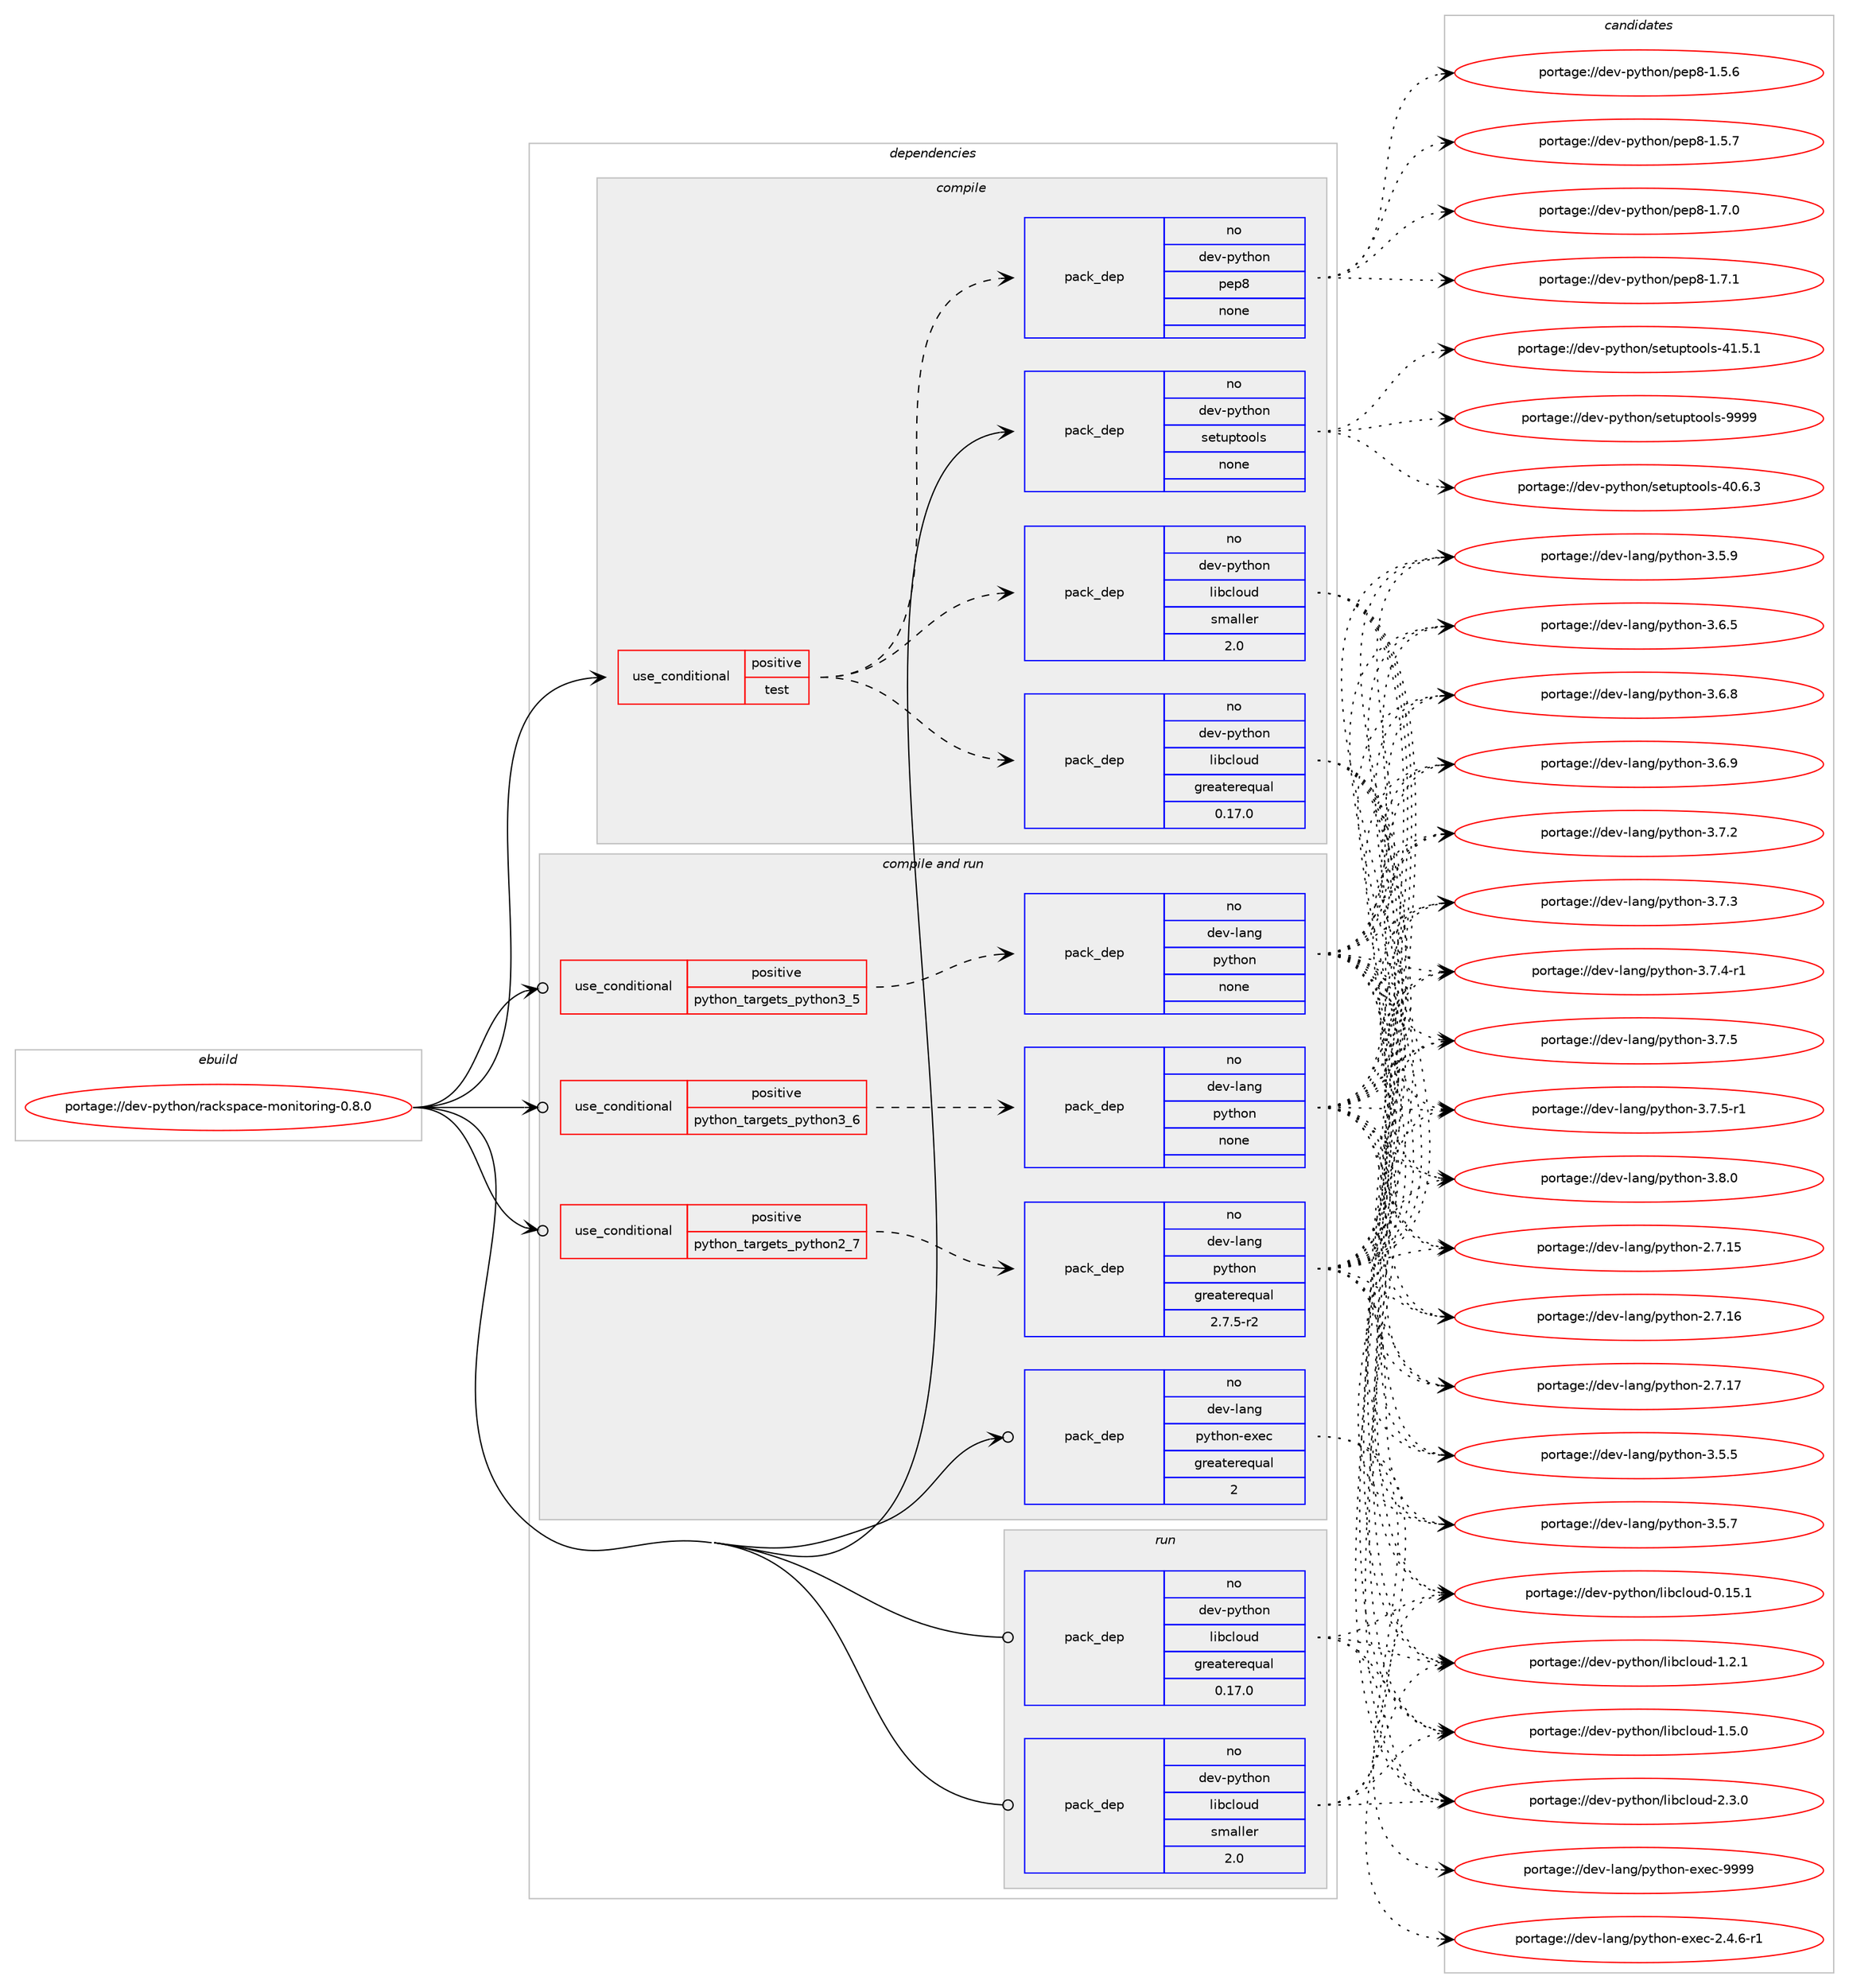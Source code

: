 digraph prolog {

# *************
# Graph options
# *************

newrank=true;
concentrate=true;
compound=true;
graph [rankdir=LR,fontname=Helvetica,fontsize=10,ranksep=1.5];#, ranksep=2.5, nodesep=0.2];
edge  [arrowhead=vee];
node  [fontname=Helvetica,fontsize=10];

# **********
# The ebuild
# **********

subgraph cluster_leftcol {
color=gray;
rank=same;
label=<<i>ebuild</i>>;
id [label="portage://dev-python/rackspace-monitoring-0.8.0", color=red, width=4, href="../dev-python/rackspace-monitoring-0.8.0.svg"];
}

# ****************
# The dependencies
# ****************

subgraph cluster_midcol {
color=gray;
label=<<i>dependencies</i>>;
subgraph cluster_compile {
fillcolor="#eeeeee";
style=filled;
label=<<i>compile</i>>;
subgraph cond37679 {
dependency169414 [label=<<TABLE BORDER="0" CELLBORDER="1" CELLSPACING="0" CELLPADDING="4"><TR><TD ROWSPAN="3" CELLPADDING="10">use_conditional</TD></TR><TR><TD>positive</TD></TR><TR><TD>test</TD></TR></TABLE>>, shape=none, color=red];
subgraph pack128335 {
dependency169415 [label=<<TABLE BORDER="0" CELLBORDER="1" CELLSPACING="0" CELLPADDING="4" WIDTH="220"><TR><TD ROWSPAN="6" CELLPADDING="30">pack_dep</TD></TR><TR><TD WIDTH="110">no</TD></TR><TR><TD>dev-python</TD></TR><TR><TD>pep8</TD></TR><TR><TD>none</TD></TR><TR><TD></TD></TR></TABLE>>, shape=none, color=blue];
}
dependency169414:e -> dependency169415:w [weight=20,style="dashed",arrowhead="vee"];
subgraph pack128336 {
dependency169416 [label=<<TABLE BORDER="0" CELLBORDER="1" CELLSPACING="0" CELLPADDING="4" WIDTH="220"><TR><TD ROWSPAN="6" CELLPADDING="30">pack_dep</TD></TR><TR><TD WIDTH="110">no</TD></TR><TR><TD>dev-python</TD></TR><TR><TD>libcloud</TD></TR><TR><TD>greaterequal</TD></TR><TR><TD>0.17.0</TD></TR></TABLE>>, shape=none, color=blue];
}
dependency169414:e -> dependency169416:w [weight=20,style="dashed",arrowhead="vee"];
subgraph pack128337 {
dependency169417 [label=<<TABLE BORDER="0" CELLBORDER="1" CELLSPACING="0" CELLPADDING="4" WIDTH="220"><TR><TD ROWSPAN="6" CELLPADDING="30">pack_dep</TD></TR><TR><TD WIDTH="110">no</TD></TR><TR><TD>dev-python</TD></TR><TR><TD>libcloud</TD></TR><TR><TD>smaller</TD></TR><TR><TD>2.0</TD></TR></TABLE>>, shape=none, color=blue];
}
dependency169414:e -> dependency169417:w [weight=20,style="dashed",arrowhead="vee"];
}
id:e -> dependency169414:w [weight=20,style="solid",arrowhead="vee"];
subgraph pack128338 {
dependency169418 [label=<<TABLE BORDER="0" CELLBORDER="1" CELLSPACING="0" CELLPADDING="4" WIDTH="220"><TR><TD ROWSPAN="6" CELLPADDING="30">pack_dep</TD></TR><TR><TD WIDTH="110">no</TD></TR><TR><TD>dev-python</TD></TR><TR><TD>setuptools</TD></TR><TR><TD>none</TD></TR><TR><TD></TD></TR></TABLE>>, shape=none, color=blue];
}
id:e -> dependency169418:w [weight=20,style="solid",arrowhead="vee"];
}
subgraph cluster_compileandrun {
fillcolor="#eeeeee";
style=filled;
label=<<i>compile and run</i>>;
subgraph cond37680 {
dependency169419 [label=<<TABLE BORDER="0" CELLBORDER="1" CELLSPACING="0" CELLPADDING="4"><TR><TD ROWSPAN="3" CELLPADDING="10">use_conditional</TD></TR><TR><TD>positive</TD></TR><TR><TD>python_targets_python2_7</TD></TR></TABLE>>, shape=none, color=red];
subgraph pack128339 {
dependency169420 [label=<<TABLE BORDER="0" CELLBORDER="1" CELLSPACING="0" CELLPADDING="4" WIDTH="220"><TR><TD ROWSPAN="6" CELLPADDING="30">pack_dep</TD></TR><TR><TD WIDTH="110">no</TD></TR><TR><TD>dev-lang</TD></TR><TR><TD>python</TD></TR><TR><TD>greaterequal</TD></TR><TR><TD>2.7.5-r2</TD></TR></TABLE>>, shape=none, color=blue];
}
dependency169419:e -> dependency169420:w [weight=20,style="dashed",arrowhead="vee"];
}
id:e -> dependency169419:w [weight=20,style="solid",arrowhead="odotvee"];
subgraph cond37681 {
dependency169421 [label=<<TABLE BORDER="0" CELLBORDER="1" CELLSPACING="0" CELLPADDING="4"><TR><TD ROWSPAN="3" CELLPADDING="10">use_conditional</TD></TR><TR><TD>positive</TD></TR><TR><TD>python_targets_python3_5</TD></TR></TABLE>>, shape=none, color=red];
subgraph pack128340 {
dependency169422 [label=<<TABLE BORDER="0" CELLBORDER="1" CELLSPACING="0" CELLPADDING="4" WIDTH="220"><TR><TD ROWSPAN="6" CELLPADDING="30">pack_dep</TD></TR><TR><TD WIDTH="110">no</TD></TR><TR><TD>dev-lang</TD></TR><TR><TD>python</TD></TR><TR><TD>none</TD></TR><TR><TD></TD></TR></TABLE>>, shape=none, color=blue];
}
dependency169421:e -> dependency169422:w [weight=20,style="dashed",arrowhead="vee"];
}
id:e -> dependency169421:w [weight=20,style="solid",arrowhead="odotvee"];
subgraph cond37682 {
dependency169423 [label=<<TABLE BORDER="0" CELLBORDER="1" CELLSPACING="0" CELLPADDING="4"><TR><TD ROWSPAN="3" CELLPADDING="10">use_conditional</TD></TR><TR><TD>positive</TD></TR><TR><TD>python_targets_python3_6</TD></TR></TABLE>>, shape=none, color=red];
subgraph pack128341 {
dependency169424 [label=<<TABLE BORDER="0" CELLBORDER="1" CELLSPACING="0" CELLPADDING="4" WIDTH="220"><TR><TD ROWSPAN="6" CELLPADDING="30">pack_dep</TD></TR><TR><TD WIDTH="110">no</TD></TR><TR><TD>dev-lang</TD></TR><TR><TD>python</TD></TR><TR><TD>none</TD></TR><TR><TD></TD></TR></TABLE>>, shape=none, color=blue];
}
dependency169423:e -> dependency169424:w [weight=20,style="dashed",arrowhead="vee"];
}
id:e -> dependency169423:w [weight=20,style="solid",arrowhead="odotvee"];
subgraph pack128342 {
dependency169425 [label=<<TABLE BORDER="0" CELLBORDER="1" CELLSPACING="0" CELLPADDING="4" WIDTH="220"><TR><TD ROWSPAN="6" CELLPADDING="30">pack_dep</TD></TR><TR><TD WIDTH="110">no</TD></TR><TR><TD>dev-lang</TD></TR><TR><TD>python-exec</TD></TR><TR><TD>greaterequal</TD></TR><TR><TD>2</TD></TR></TABLE>>, shape=none, color=blue];
}
id:e -> dependency169425:w [weight=20,style="solid",arrowhead="odotvee"];
}
subgraph cluster_run {
fillcolor="#eeeeee";
style=filled;
label=<<i>run</i>>;
subgraph pack128343 {
dependency169426 [label=<<TABLE BORDER="0" CELLBORDER="1" CELLSPACING="0" CELLPADDING="4" WIDTH="220"><TR><TD ROWSPAN="6" CELLPADDING="30">pack_dep</TD></TR><TR><TD WIDTH="110">no</TD></TR><TR><TD>dev-python</TD></TR><TR><TD>libcloud</TD></TR><TR><TD>greaterequal</TD></TR><TR><TD>0.17.0</TD></TR></TABLE>>, shape=none, color=blue];
}
id:e -> dependency169426:w [weight=20,style="solid",arrowhead="odot"];
subgraph pack128344 {
dependency169427 [label=<<TABLE BORDER="0" CELLBORDER="1" CELLSPACING="0" CELLPADDING="4" WIDTH="220"><TR><TD ROWSPAN="6" CELLPADDING="30">pack_dep</TD></TR><TR><TD WIDTH="110">no</TD></TR><TR><TD>dev-python</TD></TR><TR><TD>libcloud</TD></TR><TR><TD>smaller</TD></TR><TR><TD>2.0</TD></TR></TABLE>>, shape=none, color=blue];
}
id:e -> dependency169427:w [weight=20,style="solid",arrowhead="odot"];
}
}

# **************
# The candidates
# **************

subgraph cluster_choices {
rank=same;
color=gray;
label=<<i>candidates</i>>;

subgraph choice128335 {
color=black;
nodesep=1;
choiceportage100101118451121211161041111104711210111256454946534654 [label="portage://dev-python/pep8-1.5.6", color=red, width=4,href="../dev-python/pep8-1.5.6.svg"];
choiceportage100101118451121211161041111104711210111256454946534655 [label="portage://dev-python/pep8-1.5.7", color=red, width=4,href="../dev-python/pep8-1.5.7.svg"];
choiceportage100101118451121211161041111104711210111256454946554648 [label="portage://dev-python/pep8-1.7.0", color=red, width=4,href="../dev-python/pep8-1.7.0.svg"];
choiceportage100101118451121211161041111104711210111256454946554649 [label="portage://dev-python/pep8-1.7.1", color=red, width=4,href="../dev-python/pep8-1.7.1.svg"];
dependency169415:e -> choiceportage100101118451121211161041111104711210111256454946534654:w [style=dotted,weight="100"];
dependency169415:e -> choiceportage100101118451121211161041111104711210111256454946534655:w [style=dotted,weight="100"];
dependency169415:e -> choiceportage100101118451121211161041111104711210111256454946554648:w [style=dotted,weight="100"];
dependency169415:e -> choiceportage100101118451121211161041111104711210111256454946554649:w [style=dotted,weight="100"];
}
subgraph choice128336 {
color=black;
nodesep=1;
choiceportage1001011184511212111610411111047108105989910811111710045484649534649 [label="portage://dev-python/libcloud-0.15.1", color=red, width=4,href="../dev-python/libcloud-0.15.1.svg"];
choiceportage10010111845112121116104111110471081059899108111117100454946504649 [label="portage://dev-python/libcloud-1.2.1", color=red, width=4,href="../dev-python/libcloud-1.2.1.svg"];
choiceportage10010111845112121116104111110471081059899108111117100454946534648 [label="portage://dev-python/libcloud-1.5.0", color=red, width=4,href="../dev-python/libcloud-1.5.0.svg"];
choiceportage10010111845112121116104111110471081059899108111117100455046514648 [label="portage://dev-python/libcloud-2.3.0", color=red, width=4,href="../dev-python/libcloud-2.3.0.svg"];
dependency169416:e -> choiceportage1001011184511212111610411111047108105989910811111710045484649534649:w [style=dotted,weight="100"];
dependency169416:e -> choiceportage10010111845112121116104111110471081059899108111117100454946504649:w [style=dotted,weight="100"];
dependency169416:e -> choiceportage10010111845112121116104111110471081059899108111117100454946534648:w [style=dotted,weight="100"];
dependency169416:e -> choiceportage10010111845112121116104111110471081059899108111117100455046514648:w [style=dotted,weight="100"];
}
subgraph choice128337 {
color=black;
nodesep=1;
choiceportage1001011184511212111610411111047108105989910811111710045484649534649 [label="portage://dev-python/libcloud-0.15.1", color=red, width=4,href="../dev-python/libcloud-0.15.1.svg"];
choiceportage10010111845112121116104111110471081059899108111117100454946504649 [label="portage://dev-python/libcloud-1.2.1", color=red, width=4,href="../dev-python/libcloud-1.2.1.svg"];
choiceportage10010111845112121116104111110471081059899108111117100454946534648 [label="portage://dev-python/libcloud-1.5.0", color=red, width=4,href="../dev-python/libcloud-1.5.0.svg"];
choiceportage10010111845112121116104111110471081059899108111117100455046514648 [label="portage://dev-python/libcloud-2.3.0", color=red, width=4,href="../dev-python/libcloud-2.3.0.svg"];
dependency169417:e -> choiceportage1001011184511212111610411111047108105989910811111710045484649534649:w [style=dotted,weight="100"];
dependency169417:e -> choiceportage10010111845112121116104111110471081059899108111117100454946504649:w [style=dotted,weight="100"];
dependency169417:e -> choiceportage10010111845112121116104111110471081059899108111117100454946534648:w [style=dotted,weight="100"];
dependency169417:e -> choiceportage10010111845112121116104111110471081059899108111117100455046514648:w [style=dotted,weight="100"];
}
subgraph choice128338 {
color=black;
nodesep=1;
choiceportage100101118451121211161041111104711510111611711211611111110811545524846544651 [label="portage://dev-python/setuptools-40.6.3", color=red, width=4,href="../dev-python/setuptools-40.6.3.svg"];
choiceportage100101118451121211161041111104711510111611711211611111110811545524946534649 [label="portage://dev-python/setuptools-41.5.1", color=red, width=4,href="../dev-python/setuptools-41.5.1.svg"];
choiceportage10010111845112121116104111110471151011161171121161111111081154557575757 [label="portage://dev-python/setuptools-9999", color=red, width=4,href="../dev-python/setuptools-9999.svg"];
dependency169418:e -> choiceportage100101118451121211161041111104711510111611711211611111110811545524846544651:w [style=dotted,weight="100"];
dependency169418:e -> choiceportage100101118451121211161041111104711510111611711211611111110811545524946534649:w [style=dotted,weight="100"];
dependency169418:e -> choiceportage10010111845112121116104111110471151011161171121161111111081154557575757:w [style=dotted,weight="100"];
}
subgraph choice128339 {
color=black;
nodesep=1;
choiceportage10010111845108971101034711212111610411111045504655464953 [label="portage://dev-lang/python-2.7.15", color=red, width=4,href="../dev-lang/python-2.7.15.svg"];
choiceportage10010111845108971101034711212111610411111045504655464954 [label="portage://dev-lang/python-2.7.16", color=red, width=4,href="../dev-lang/python-2.7.16.svg"];
choiceportage10010111845108971101034711212111610411111045504655464955 [label="portage://dev-lang/python-2.7.17", color=red, width=4,href="../dev-lang/python-2.7.17.svg"];
choiceportage100101118451089711010347112121116104111110455146534653 [label="portage://dev-lang/python-3.5.5", color=red, width=4,href="../dev-lang/python-3.5.5.svg"];
choiceportage100101118451089711010347112121116104111110455146534655 [label="portage://dev-lang/python-3.5.7", color=red, width=4,href="../dev-lang/python-3.5.7.svg"];
choiceportage100101118451089711010347112121116104111110455146534657 [label="portage://dev-lang/python-3.5.9", color=red, width=4,href="../dev-lang/python-3.5.9.svg"];
choiceportage100101118451089711010347112121116104111110455146544653 [label="portage://dev-lang/python-3.6.5", color=red, width=4,href="../dev-lang/python-3.6.5.svg"];
choiceportage100101118451089711010347112121116104111110455146544656 [label="portage://dev-lang/python-3.6.8", color=red, width=4,href="../dev-lang/python-3.6.8.svg"];
choiceportage100101118451089711010347112121116104111110455146544657 [label="portage://dev-lang/python-3.6.9", color=red, width=4,href="../dev-lang/python-3.6.9.svg"];
choiceportage100101118451089711010347112121116104111110455146554650 [label="portage://dev-lang/python-3.7.2", color=red, width=4,href="../dev-lang/python-3.7.2.svg"];
choiceportage100101118451089711010347112121116104111110455146554651 [label="portage://dev-lang/python-3.7.3", color=red, width=4,href="../dev-lang/python-3.7.3.svg"];
choiceportage1001011184510897110103471121211161041111104551465546524511449 [label="portage://dev-lang/python-3.7.4-r1", color=red, width=4,href="../dev-lang/python-3.7.4-r1.svg"];
choiceportage100101118451089711010347112121116104111110455146554653 [label="portage://dev-lang/python-3.7.5", color=red, width=4,href="../dev-lang/python-3.7.5.svg"];
choiceportage1001011184510897110103471121211161041111104551465546534511449 [label="portage://dev-lang/python-3.7.5-r1", color=red, width=4,href="../dev-lang/python-3.7.5-r1.svg"];
choiceportage100101118451089711010347112121116104111110455146564648 [label="portage://dev-lang/python-3.8.0", color=red, width=4,href="../dev-lang/python-3.8.0.svg"];
dependency169420:e -> choiceportage10010111845108971101034711212111610411111045504655464953:w [style=dotted,weight="100"];
dependency169420:e -> choiceportage10010111845108971101034711212111610411111045504655464954:w [style=dotted,weight="100"];
dependency169420:e -> choiceportage10010111845108971101034711212111610411111045504655464955:w [style=dotted,weight="100"];
dependency169420:e -> choiceportage100101118451089711010347112121116104111110455146534653:w [style=dotted,weight="100"];
dependency169420:e -> choiceportage100101118451089711010347112121116104111110455146534655:w [style=dotted,weight="100"];
dependency169420:e -> choiceportage100101118451089711010347112121116104111110455146534657:w [style=dotted,weight="100"];
dependency169420:e -> choiceportage100101118451089711010347112121116104111110455146544653:w [style=dotted,weight="100"];
dependency169420:e -> choiceportage100101118451089711010347112121116104111110455146544656:w [style=dotted,weight="100"];
dependency169420:e -> choiceportage100101118451089711010347112121116104111110455146544657:w [style=dotted,weight="100"];
dependency169420:e -> choiceportage100101118451089711010347112121116104111110455146554650:w [style=dotted,weight="100"];
dependency169420:e -> choiceportage100101118451089711010347112121116104111110455146554651:w [style=dotted,weight="100"];
dependency169420:e -> choiceportage1001011184510897110103471121211161041111104551465546524511449:w [style=dotted,weight="100"];
dependency169420:e -> choiceportage100101118451089711010347112121116104111110455146554653:w [style=dotted,weight="100"];
dependency169420:e -> choiceportage1001011184510897110103471121211161041111104551465546534511449:w [style=dotted,weight="100"];
dependency169420:e -> choiceportage100101118451089711010347112121116104111110455146564648:w [style=dotted,weight="100"];
}
subgraph choice128340 {
color=black;
nodesep=1;
choiceportage10010111845108971101034711212111610411111045504655464953 [label="portage://dev-lang/python-2.7.15", color=red, width=4,href="../dev-lang/python-2.7.15.svg"];
choiceportage10010111845108971101034711212111610411111045504655464954 [label="portage://dev-lang/python-2.7.16", color=red, width=4,href="../dev-lang/python-2.7.16.svg"];
choiceportage10010111845108971101034711212111610411111045504655464955 [label="portage://dev-lang/python-2.7.17", color=red, width=4,href="../dev-lang/python-2.7.17.svg"];
choiceportage100101118451089711010347112121116104111110455146534653 [label="portage://dev-lang/python-3.5.5", color=red, width=4,href="../dev-lang/python-3.5.5.svg"];
choiceportage100101118451089711010347112121116104111110455146534655 [label="portage://dev-lang/python-3.5.7", color=red, width=4,href="../dev-lang/python-3.5.7.svg"];
choiceportage100101118451089711010347112121116104111110455146534657 [label="portage://dev-lang/python-3.5.9", color=red, width=4,href="../dev-lang/python-3.5.9.svg"];
choiceportage100101118451089711010347112121116104111110455146544653 [label="portage://dev-lang/python-3.6.5", color=red, width=4,href="../dev-lang/python-3.6.5.svg"];
choiceportage100101118451089711010347112121116104111110455146544656 [label="portage://dev-lang/python-3.6.8", color=red, width=4,href="../dev-lang/python-3.6.8.svg"];
choiceportage100101118451089711010347112121116104111110455146544657 [label="portage://dev-lang/python-3.6.9", color=red, width=4,href="../dev-lang/python-3.6.9.svg"];
choiceportage100101118451089711010347112121116104111110455146554650 [label="portage://dev-lang/python-3.7.2", color=red, width=4,href="../dev-lang/python-3.7.2.svg"];
choiceportage100101118451089711010347112121116104111110455146554651 [label="portage://dev-lang/python-3.7.3", color=red, width=4,href="../dev-lang/python-3.7.3.svg"];
choiceportage1001011184510897110103471121211161041111104551465546524511449 [label="portage://dev-lang/python-3.7.4-r1", color=red, width=4,href="../dev-lang/python-3.7.4-r1.svg"];
choiceportage100101118451089711010347112121116104111110455146554653 [label="portage://dev-lang/python-3.7.5", color=red, width=4,href="../dev-lang/python-3.7.5.svg"];
choiceportage1001011184510897110103471121211161041111104551465546534511449 [label="portage://dev-lang/python-3.7.5-r1", color=red, width=4,href="../dev-lang/python-3.7.5-r1.svg"];
choiceportage100101118451089711010347112121116104111110455146564648 [label="portage://dev-lang/python-3.8.0", color=red, width=4,href="../dev-lang/python-3.8.0.svg"];
dependency169422:e -> choiceportage10010111845108971101034711212111610411111045504655464953:w [style=dotted,weight="100"];
dependency169422:e -> choiceportage10010111845108971101034711212111610411111045504655464954:w [style=dotted,weight="100"];
dependency169422:e -> choiceportage10010111845108971101034711212111610411111045504655464955:w [style=dotted,weight="100"];
dependency169422:e -> choiceportage100101118451089711010347112121116104111110455146534653:w [style=dotted,weight="100"];
dependency169422:e -> choiceportage100101118451089711010347112121116104111110455146534655:w [style=dotted,weight="100"];
dependency169422:e -> choiceportage100101118451089711010347112121116104111110455146534657:w [style=dotted,weight="100"];
dependency169422:e -> choiceportage100101118451089711010347112121116104111110455146544653:w [style=dotted,weight="100"];
dependency169422:e -> choiceportage100101118451089711010347112121116104111110455146544656:w [style=dotted,weight="100"];
dependency169422:e -> choiceportage100101118451089711010347112121116104111110455146544657:w [style=dotted,weight="100"];
dependency169422:e -> choiceportage100101118451089711010347112121116104111110455146554650:w [style=dotted,weight="100"];
dependency169422:e -> choiceportage100101118451089711010347112121116104111110455146554651:w [style=dotted,weight="100"];
dependency169422:e -> choiceportage1001011184510897110103471121211161041111104551465546524511449:w [style=dotted,weight="100"];
dependency169422:e -> choiceportage100101118451089711010347112121116104111110455146554653:w [style=dotted,weight="100"];
dependency169422:e -> choiceportage1001011184510897110103471121211161041111104551465546534511449:w [style=dotted,weight="100"];
dependency169422:e -> choiceportage100101118451089711010347112121116104111110455146564648:w [style=dotted,weight="100"];
}
subgraph choice128341 {
color=black;
nodesep=1;
choiceportage10010111845108971101034711212111610411111045504655464953 [label="portage://dev-lang/python-2.7.15", color=red, width=4,href="../dev-lang/python-2.7.15.svg"];
choiceportage10010111845108971101034711212111610411111045504655464954 [label="portage://dev-lang/python-2.7.16", color=red, width=4,href="../dev-lang/python-2.7.16.svg"];
choiceportage10010111845108971101034711212111610411111045504655464955 [label="portage://dev-lang/python-2.7.17", color=red, width=4,href="../dev-lang/python-2.7.17.svg"];
choiceportage100101118451089711010347112121116104111110455146534653 [label="portage://dev-lang/python-3.5.5", color=red, width=4,href="../dev-lang/python-3.5.5.svg"];
choiceportage100101118451089711010347112121116104111110455146534655 [label="portage://dev-lang/python-3.5.7", color=red, width=4,href="../dev-lang/python-3.5.7.svg"];
choiceportage100101118451089711010347112121116104111110455146534657 [label="portage://dev-lang/python-3.5.9", color=red, width=4,href="../dev-lang/python-3.5.9.svg"];
choiceportage100101118451089711010347112121116104111110455146544653 [label="portage://dev-lang/python-3.6.5", color=red, width=4,href="../dev-lang/python-3.6.5.svg"];
choiceportage100101118451089711010347112121116104111110455146544656 [label="portage://dev-lang/python-3.6.8", color=red, width=4,href="../dev-lang/python-3.6.8.svg"];
choiceportage100101118451089711010347112121116104111110455146544657 [label="portage://dev-lang/python-3.6.9", color=red, width=4,href="../dev-lang/python-3.6.9.svg"];
choiceportage100101118451089711010347112121116104111110455146554650 [label="portage://dev-lang/python-3.7.2", color=red, width=4,href="../dev-lang/python-3.7.2.svg"];
choiceportage100101118451089711010347112121116104111110455146554651 [label="portage://dev-lang/python-3.7.3", color=red, width=4,href="../dev-lang/python-3.7.3.svg"];
choiceportage1001011184510897110103471121211161041111104551465546524511449 [label="portage://dev-lang/python-3.7.4-r1", color=red, width=4,href="../dev-lang/python-3.7.4-r1.svg"];
choiceportage100101118451089711010347112121116104111110455146554653 [label="portage://dev-lang/python-3.7.5", color=red, width=4,href="../dev-lang/python-3.7.5.svg"];
choiceportage1001011184510897110103471121211161041111104551465546534511449 [label="portage://dev-lang/python-3.7.5-r1", color=red, width=4,href="../dev-lang/python-3.7.5-r1.svg"];
choiceportage100101118451089711010347112121116104111110455146564648 [label="portage://dev-lang/python-3.8.0", color=red, width=4,href="../dev-lang/python-3.8.0.svg"];
dependency169424:e -> choiceportage10010111845108971101034711212111610411111045504655464953:w [style=dotted,weight="100"];
dependency169424:e -> choiceportage10010111845108971101034711212111610411111045504655464954:w [style=dotted,weight="100"];
dependency169424:e -> choiceportage10010111845108971101034711212111610411111045504655464955:w [style=dotted,weight="100"];
dependency169424:e -> choiceportage100101118451089711010347112121116104111110455146534653:w [style=dotted,weight="100"];
dependency169424:e -> choiceportage100101118451089711010347112121116104111110455146534655:w [style=dotted,weight="100"];
dependency169424:e -> choiceportage100101118451089711010347112121116104111110455146534657:w [style=dotted,weight="100"];
dependency169424:e -> choiceportage100101118451089711010347112121116104111110455146544653:w [style=dotted,weight="100"];
dependency169424:e -> choiceportage100101118451089711010347112121116104111110455146544656:w [style=dotted,weight="100"];
dependency169424:e -> choiceportage100101118451089711010347112121116104111110455146544657:w [style=dotted,weight="100"];
dependency169424:e -> choiceportage100101118451089711010347112121116104111110455146554650:w [style=dotted,weight="100"];
dependency169424:e -> choiceportage100101118451089711010347112121116104111110455146554651:w [style=dotted,weight="100"];
dependency169424:e -> choiceportage1001011184510897110103471121211161041111104551465546524511449:w [style=dotted,weight="100"];
dependency169424:e -> choiceportage100101118451089711010347112121116104111110455146554653:w [style=dotted,weight="100"];
dependency169424:e -> choiceportage1001011184510897110103471121211161041111104551465546534511449:w [style=dotted,weight="100"];
dependency169424:e -> choiceportage100101118451089711010347112121116104111110455146564648:w [style=dotted,weight="100"];
}
subgraph choice128342 {
color=black;
nodesep=1;
choiceportage10010111845108971101034711212111610411111045101120101994550465246544511449 [label="portage://dev-lang/python-exec-2.4.6-r1", color=red, width=4,href="../dev-lang/python-exec-2.4.6-r1.svg"];
choiceportage10010111845108971101034711212111610411111045101120101994557575757 [label="portage://dev-lang/python-exec-9999", color=red, width=4,href="../dev-lang/python-exec-9999.svg"];
dependency169425:e -> choiceportage10010111845108971101034711212111610411111045101120101994550465246544511449:w [style=dotted,weight="100"];
dependency169425:e -> choiceportage10010111845108971101034711212111610411111045101120101994557575757:w [style=dotted,weight="100"];
}
subgraph choice128343 {
color=black;
nodesep=1;
choiceportage1001011184511212111610411111047108105989910811111710045484649534649 [label="portage://dev-python/libcloud-0.15.1", color=red, width=4,href="../dev-python/libcloud-0.15.1.svg"];
choiceportage10010111845112121116104111110471081059899108111117100454946504649 [label="portage://dev-python/libcloud-1.2.1", color=red, width=4,href="../dev-python/libcloud-1.2.1.svg"];
choiceportage10010111845112121116104111110471081059899108111117100454946534648 [label="portage://dev-python/libcloud-1.5.0", color=red, width=4,href="../dev-python/libcloud-1.5.0.svg"];
choiceportage10010111845112121116104111110471081059899108111117100455046514648 [label="portage://dev-python/libcloud-2.3.0", color=red, width=4,href="../dev-python/libcloud-2.3.0.svg"];
dependency169426:e -> choiceportage1001011184511212111610411111047108105989910811111710045484649534649:w [style=dotted,weight="100"];
dependency169426:e -> choiceportage10010111845112121116104111110471081059899108111117100454946504649:w [style=dotted,weight="100"];
dependency169426:e -> choiceportage10010111845112121116104111110471081059899108111117100454946534648:w [style=dotted,weight="100"];
dependency169426:e -> choiceportage10010111845112121116104111110471081059899108111117100455046514648:w [style=dotted,weight="100"];
}
subgraph choice128344 {
color=black;
nodesep=1;
choiceportage1001011184511212111610411111047108105989910811111710045484649534649 [label="portage://dev-python/libcloud-0.15.1", color=red, width=4,href="../dev-python/libcloud-0.15.1.svg"];
choiceportage10010111845112121116104111110471081059899108111117100454946504649 [label="portage://dev-python/libcloud-1.2.1", color=red, width=4,href="../dev-python/libcloud-1.2.1.svg"];
choiceportage10010111845112121116104111110471081059899108111117100454946534648 [label="portage://dev-python/libcloud-1.5.0", color=red, width=4,href="../dev-python/libcloud-1.5.0.svg"];
choiceportage10010111845112121116104111110471081059899108111117100455046514648 [label="portage://dev-python/libcloud-2.3.0", color=red, width=4,href="../dev-python/libcloud-2.3.0.svg"];
dependency169427:e -> choiceportage1001011184511212111610411111047108105989910811111710045484649534649:w [style=dotted,weight="100"];
dependency169427:e -> choiceportage10010111845112121116104111110471081059899108111117100454946504649:w [style=dotted,weight="100"];
dependency169427:e -> choiceportage10010111845112121116104111110471081059899108111117100454946534648:w [style=dotted,weight="100"];
dependency169427:e -> choiceportage10010111845112121116104111110471081059899108111117100455046514648:w [style=dotted,weight="100"];
}
}

}
